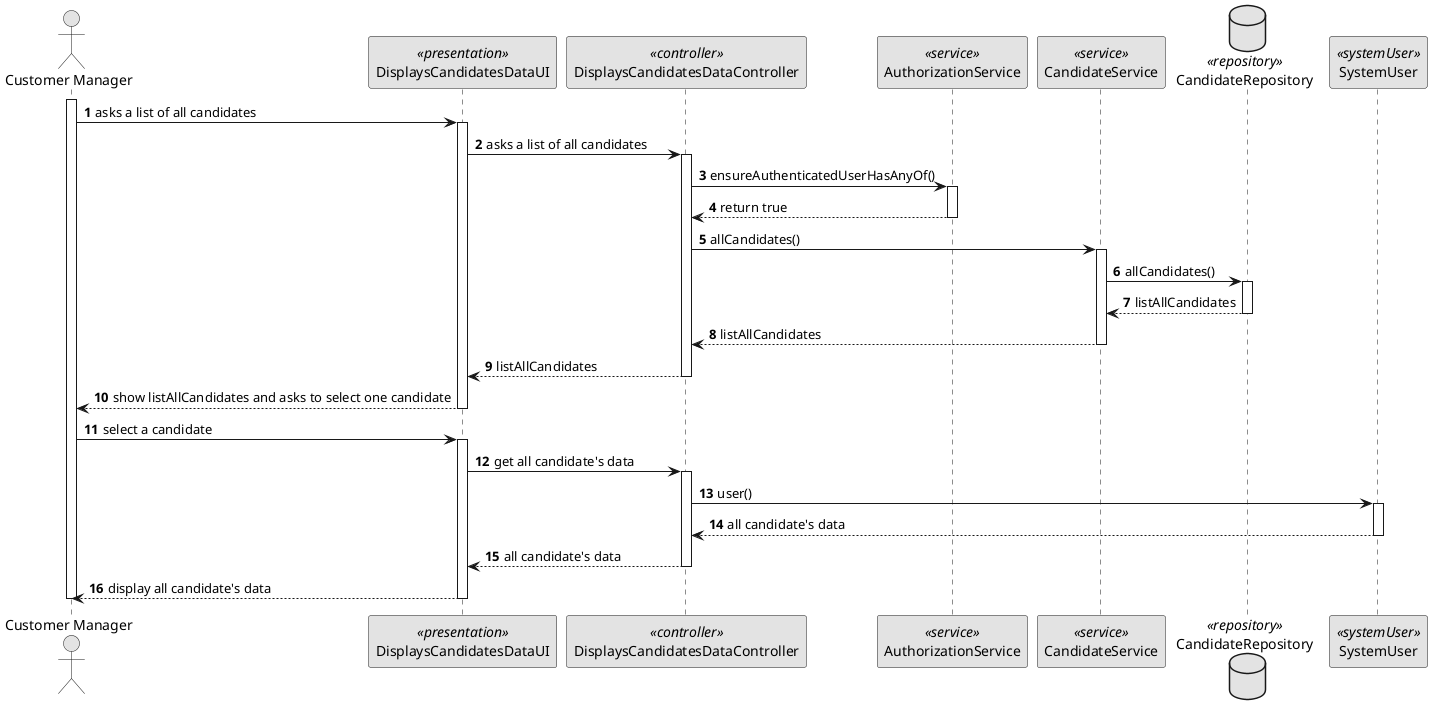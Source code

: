 @startuml
skinparam monochrome true
skinparam packageStyle rectangle
skinparam shadowing false

autonumber

'hide footbox
actor "Customer Manager" as CM
participant DisplaysCandidatesDataUI <<presentation>>
participant DisplaysCandidatesDataController <<controller>>
participant AuthorizationService <<service>>
participant CandidateService <<service>>
database CandidateRepository <<repository>>
participant SystemUser <<systemUser>>


activate CM

        CM -> DisplaysCandidatesDataUI : asks a list of all candidates

        activate DisplaysCandidatesDataUI

        DisplaysCandidatesDataUI -> DisplaysCandidatesDataController : asks a list of all candidates

        activate DisplaysCandidatesDataController

        DisplaysCandidatesDataController -> AuthorizationService : ensureAuthenticatedUserHasAnyOf()

        activate AuthorizationService

        AuthorizationService --> DisplaysCandidatesDataController : return true

        deactivate AuthorizationService

        DisplaysCandidatesDataController -> CandidateService : allCandidates()

        activate CandidateService

        CandidateService -> CandidateRepository : allCandidates()

        activate CandidateRepository

        CandidateRepository --> CandidateService : listAllCandidates

        deactivate CandidateRepository

        CandidateService --> DisplaysCandidatesDataController : listAllCandidates

        deactivate CandidateService

        DisplaysCandidatesDataController --> DisplaysCandidatesDataUI : listAllCandidates

        deactivate DisplaysCandidatesDataController

        DisplaysCandidatesDataUI --> CM : show listAllCandidates and asks to select one candidate

        deactivate DisplaysCandidatesDataUI

        CM -> DisplaysCandidatesDataUI : select a candidate

        activate DisplaysCandidatesDataUI

    DisplaysCandidatesDataUI -> DisplaysCandidatesDataController : get all candidate's data

        activate DisplaysCandidatesDataController

         DisplaysCandidatesDataController -> SystemUser: user()

         activate SystemUser

         SystemUser --> DisplaysCandidatesDataController: all candidate's data

        deactivate SystemUser

        DisplaysCandidatesDataController --> DisplaysCandidatesDataUI : all candidate's data

        deactivate DisplaysCandidatesDataController

        DisplaysCandidatesDataUI --> CM : display all candidate's data

        deactivate DisplaysCandidatesDataUI









deactivate CM

@enduml